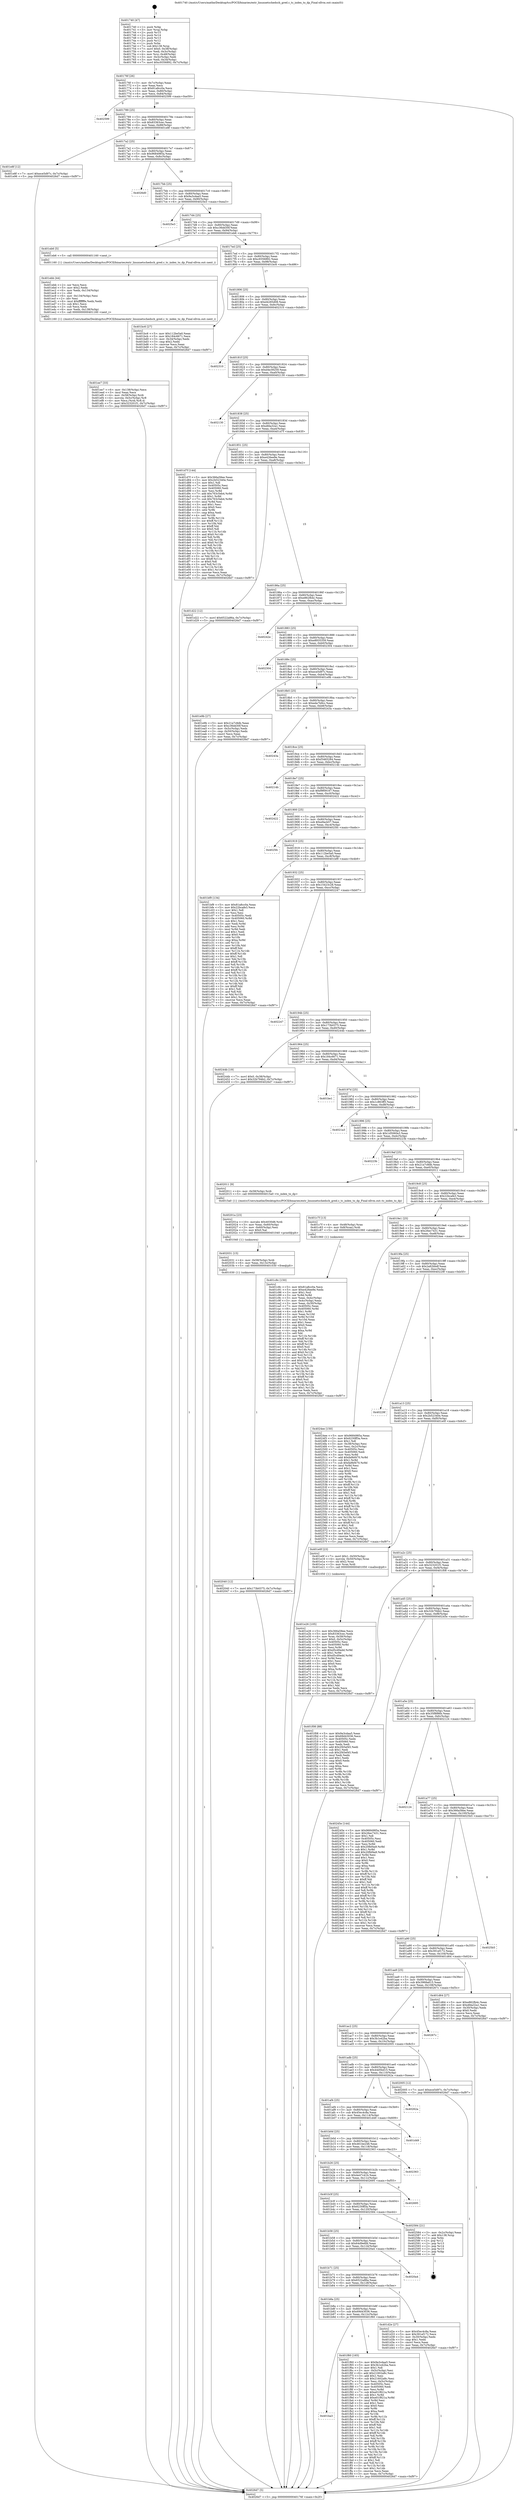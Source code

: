 digraph "0x401740" {
  label = "0x401740 (/mnt/c/Users/mathe/Desktop/tcc/POCII/binaries/extr_linuxnetschedsch_gred.c_tc_index_to_dp_Final-ollvm.out::main(0))"
  labelloc = "t"
  node[shape=record]

  Entry [label="",width=0.3,height=0.3,shape=circle,fillcolor=black,style=filled]
  "0x40176f" [label="{
     0x40176f [26]\l
     | [instrs]\l
     &nbsp;&nbsp;0x40176f \<+3\>: mov -0x7c(%rbp),%eax\l
     &nbsp;&nbsp;0x401772 \<+2\>: mov %eax,%ecx\l
     &nbsp;&nbsp;0x401774 \<+6\>: sub $0x81a8cc0a,%ecx\l
     &nbsp;&nbsp;0x40177a \<+3\>: mov %eax,-0x80(%rbp)\l
     &nbsp;&nbsp;0x40177d \<+6\>: mov %ecx,-0x84(%rbp)\l
     &nbsp;&nbsp;0x401783 \<+6\>: je 0000000000402599 \<main+0xe59\>\l
  }"]
  "0x402599" [label="{
     0x402599\l
  }", style=dashed]
  "0x401789" [label="{
     0x401789 [25]\l
     | [instrs]\l
     &nbsp;&nbsp;0x401789 \<+5\>: jmp 000000000040178e \<main+0x4e\>\l
     &nbsp;&nbsp;0x40178e \<+3\>: mov -0x80(%rbp),%eax\l
     &nbsp;&nbsp;0x401791 \<+5\>: sub $0x83363cec,%eax\l
     &nbsp;&nbsp;0x401796 \<+6\>: mov %eax,-0x88(%rbp)\l
     &nbsp;&nbsp;0x40179c \<+6\>: je 0000000000401e8f \<main+0x74f\>\l
  }"]
  Exit [label="",width=0.3,height=0.3,shape=circle,fillcolor=black,style=filled,peripheries=2]
  "0x401e8f" [label="{
     0x401e8f [12]\l
     | [instrs]\l
     &nbsp;&nbsp;0x401e8f \<+7\>: movl $0xece5d97c,-0x7c(%rbp)\l
     &nbsp;&nbsp;0x401e96 \<+5\>: jmp 00000000004026d7 \<main+0xf97\>\l
  }"]
  "0x4017a2" [label="{
     0x4017a2 [25]\l
     | [instrs]\l
     &nbsp;&nbsp;0x4017a2 \<+5\>: jmp 00000000004017a7 \<main+0x67\>\l
     &nbsp;&nbsp;0x4017a7 \<+3\>: mov -0x80(%rbp),%eax\l
     &nbsp;&nbsp;0x4017aa \<+5\>: sub $0x9684985a,%eax\l
     &nbsp;&nbsp;0x4017af \<+6\>: mov %eax,-0x8c(%rbp)\l
     &nbsp;&nbsp;0x4017b5 \<+6\>: je 00000000004026d0 \<main+0xf90\>\l
  }"]
  "0x402040" [label="{
     0x402040 [12]\l
     | [instrs]\l
     &nbsp;&nbsp;0x402040 \<+7\>: movl $0x173b0375,-0x7c(%rbp)\l
     &nbsp;&nbsp;0x402047 \<+5\>: jmp 00000000004026d7 \<main+0xf97\>\l
  }"]
  "0x4026d0" [label="{
     0x4026d0\l
  }", style=dashed]
  "0x4017bb" [label="{
     0x4017bb [25]\l
     | [instrs]\l
     &nbsp;&nbsp;0x4017bb \<+5\>: jmp 00000000004017c0 \<main+0x80\>\l
     &nbsp;&nbsp;0x4017c0 \<+3\>: mov -0x80(%rbp),%eax\l
     &nbsp;&nbsp;0x4017c3 \<+5\>: sub $0x9a3cdaa5,%eax\l
     &nbsp;&nbsp;0x4017c8 \<+6\>: mov %eax,-0x90(%rbp)\l
     &nbsp;&nbsp;0x4017ce \<+6\>: je 00000000004025e3 \<main+0xea3\>\l
  }"]
  "0x402031" [label="{
     0x402031 [15]\l
     | [instrs]\l
     &nbsp;&nbsp;0x402031 \<+4\>: mov -0x58(%rbp),%rdi\l
     &nbsp;&nbsp;0x402035 \<+6\>: mov %eax,-0x13c(%rbp)\l
     &nbsp;&nbsp;0x40203b \<+5\>: call 0000000000401030 \<free@plt\>\l
     | [calls]\l
     &nbsp;&nbsp;0x401030 \{1\} (unknown)\l
  }"]
  "0x4025e3" [label="{
     0x4025e3\l
  }", style=dashed]
  "0x4017d4" [label="{
     0x4017d4 [25]\l
     | [instrs]\l
     &nbsp;&nbsp;0x4017d4 \<+5\>: jmp 00000000004017d9 \<main+0x99\>\l
     &nbsp;&nbsp;0x4017d9 \<+3\>: mov -0x80(%rbp),%eax\l
     &nbsp;&nbsp;0x4017dc \<+5\>: sub $0xc36dd30f,%eax\l
     &nbsp;&nbsp;0x4017e1 \<+6\>: mov %eax,-0x94(%rbp)\l
     &nbsp;&nbsp;0x4017e7 \<+6\>: je 0000000000401eb6 \<main+0x776\>\l
  }"]
  "0x40201a" [label="{
     0x40201a [23]\l
     | [instrs]\l
     &nbsp;&nbsp;0x40201a \<+10\>: movabs $0x4030d6,%rdi\l
     &nbsp;&nbsp;0x402024 \<+3\>: mov %eax,-0x60(%rbp)\l
     &nbsp;&nbsp;0x402027 \<+3\>: mov -0x60(%rbp),%esi\l
     &nbsp;&nbsp;0x40202a \<+2\>: mov $0x0,%al\l
     &nbsp;&nbsp;0x40202c \<+5\>: call 0000000000401040 \<printf@plt\>\l
     | [calls]\l
     &nbsp;&nbsp;0x401040 \{1\} (unknown)\l
  }"]
  "0x401eb6" [label="{
     0x401eb6 [5]\l
     | [instrs]\l
     &nbsp;&nbsp;0x401eb6 \<+5\>: call 0000000000401160 \<next_i\>\l
     | [calls]\l
     &nbsp;&nbsp;0x401160 \{1\} (/mnt/c/Users/mathe/Desktop/tcc/POCII/binaries/extr_linuxnetschedsch_gred.c_tc_index_to_dp_Final-ollvm.out::next_i)\l
  }"]
  "0x4017ed" [label="{
     0x4017ed [25]\l
     | [instrs]\l
     &nbsp;&nbsp;0x4017ed \<+5\>: jmp 00000000004017f2 \<main+0xb2\>\l
     &nbsp;&nbsp;0x4017f2 \<+3\>: mov -0x80(%rbp),%eax\l
     &nbsp;&nbsp;0x4017f5 \<+5\>: sub $0xc9356892,%eax\l
     &nbsp;&nbsp;0x4017fa \<+6\>: mov %eax,-0x98(%rbp)\l
     &nbsp;&nbsp;0x401800 \<+6\>: je 0000000000401bc6 \<main+0x486\>\l
  }"]
  "0x401ba3" [label="{
     0x401ba3\l
  }", style=dashed]
  "0x401bc6" [label="{
     0x401bc6 [27]\l
     | [instrs]\l
     &nbsp;&nbsp;0x401bc6 \<+5\>: mov $0x112be5a0,%eax\l
     &nbsp;&nbsp;0x401bcb \<+5\>: mov $0x184c6671,%ecx\l
     &nbsp;&nbsp;0x401bd0 \<+3\>: mov -0x34(%rbp),%edx\l
     &nbsp;&nbsp;0x401bd3 \<+3\>: cmp $0x2,%edx\l
     &nbsp;&nbsp;0x401bd6 \<+3\>: cmovne %ecx,%eax\l
     &nbsp;&nbsp;0x401bd9 \<+3\>: mov %eax,-0x7c(%rbp)\l
     &nbsp;&nbsp;0x401bdc \<+5\>: jmp 00000000004026d7 \<main+0xf97\>\l
  }"]
  "0x401806" [label="{
     0x401806 [25]\l
     | [instrs]\l
     &nbsp;&nbsp;0x401806 \<+5\>: jmp 000000000040180b \<main+0xcb\>\l
     &nbsp;&nbsp;0x40180b \<+3\>: mov -0x80(%rbp),%eax\l
     &nbsp;&nbsp;0x40180e \<+5\>: sub $0xd4285d08,%eax\l
     &nbsp;&nbsp;0x401813 \<+6\>: mov %eax,-0x9c(%rbp)\l
     &nbsp;&nbsp;0x401819 \<+6\>: je 0000000000402310 \<main+0xbd0\>\l
  }"]
  "0x4026d7" [label="{
     0x4026d7 [5]\l
     | [instrs]\l
     &nbsp;&nbsp;0x4026d7 \<+5\>: jmp 000000000040176f \<main+0x2f\>\l
  }"]
  "0x401740" [label="{
     0x401740 [47]\l
     | [instrs]\l
     &nbsp;&nbsp;0x401740 \<+1\>: push %rbp\l
     &nbsp;&nbsp;0x401741 \<+3\>: mov %rsp,%rbp\l
     &nbsp;&nbsp;0x401744 \<+2\>: push %r15\l
     &nbsp;&nbsp;0x401746 \<+2\>: push %r14\l
     &nbsp;&nbsp;0x401748 \<+2\>: push %r13\l
     &nbsp;&nbsp;0x40174a \<+2\>: push %r12\l
     &nbsp;&nbsp;0x40174c \<+1\>: push %rbx\l
     &nbsp;&nbsp;0x40174d \<+7\>: sub $0x138,%rsp\l
     &nbsp;&nbsp;0x401754 \<+7\>: movl $0x0,-0x38(%rbp)\l
     &nbsp;&nbsp;0x40175b \<+3\>: mov %edi,-0x3c(%rbp)\l
     &nbsp;&nbsp;0x40175e \<+4\>: mov %rsi,-0x48(%rbp)\l
     &nbsp;&nbsp;0x401762 \<+3\>: mov -0x3c(%rbp),%edi\l
     &nbsp;&nbsp;0x401765 \<+3\>: mov %edi,-0x34(%rbp)\l
     &nbsp;&nbsp;0x401768 \<+7\>: movl $0xc9356892,-0x7c(%rbp)\l
  }"]
  "0x401f60" [label="{
     0x401f60 [165]\l
     | [instrs]\l
     &nbsp;&nbsp;0x401f60 \<+5\>: mov $0x9a3cdaa5,%eax\l
     &nbsp;&nbsp;0x401f65 \<+5\>: mov $0x3b1e42ba,%ecx\l
     &nbsp;&nbsp;0x401f6a \<+2\>: mov $0x1,%dl\l
     &nbsp;&nbsp;0x401f6c \<+3\>: mov -0x5c(%rbp),%esi\l
     &nbsp;&nbsp;0x401f6f \<+6\>: add $0x21602a8c,%esi\l
     &nbsp;&nbsp;0x401f75 \<+3\>: add $0x1,%esi\l
     &nbsp;&nbsp;0x401f78 \<+6\>: sub $0x21602a8c,%esi\l
     &nbsp;&nbsp;0x401f7e \<+3\>: mov %esi,-0x5c(%rbp)\l
     &nbsp;&nbsp;0x401f81 \<+7\>: mov 0x40505c,%esi\l
     &nbsp;&nbsp;0x401f88 \<+7\>: mov 0x405060,%edi\l
     &nbsp;&nbsp;0x401f8f \<+3\>: mov %esi,%r8d\l
     &nbsp;&nbsp;0x401f92 \<+7\>: sub $0xe01f821a,%r8d\l
     &nbsp;&nbsp;0x401f99 \<+4\>: sub $0x1,%r8d\l
     &nbsp;&nbsp;0x401f9d \<+7\>: add $0xe01f821a,%r8d\l
     &nbsp;&nbsp;0x401fa4 \<+4\>: imul %r8d,%esi\l
     &nbsp;&nbsp;0x401fa8 \<+3\>: and $0x1,%esi\l
     &nbsp;&nbsp;0x401fab \<+3\>: cmp $0x0,%esi\l
     &nbsp;&nbsp;0x401fae \<+4\>: sete %r9b\l
     &nbsp;&nbsp;0x401fb2 \<+3\>: cmp $0xa,%edi\l
     &nbsp;&nbsp;0x401fb5 \<+4\>: setl %r10b\l
     &nbsp;&nbsp;0x401fb9 \<+3\>: mov %r9b,%r11b\l
     &nbsp;&nbsp;0x401fbc \<+4\>: xor $0xff,%r11b\l
     &nbsp;&nbsp;0x401fc0 \<+3\>: mov %r10b,%bl\l
     &nbsp;&nbsp;0x401fc3 \<+3\>: xor $0xff,%bl\l
     &nbsp;&nbsp;0x401fc6 \<+3\>: xor $0x1,%dl\l
     &nbsp;&nbsp;0x401fc9 \<+3\>: mov %r11b,%r14b\l
     &nbsp;&nbsp;0x401fcc \<+4\>: and $0xff,%r14b\l
     &nbsp;&nbsp;0x401fd0 \<+3\>: and %dl,%r9b\l
     &nbsp;&nbsp;0x401fd3 \<+3\>: mov %bl,%r15b\l
     &nbsp;&nbsp;0x401fd6 \<+4\>: and $0xff,%r15b\l
     &nbsp;&nbsp;0x401fda \<+3\>: and %dl,%r10b\l
     &nbsp;&nbsp;0x401fdd \<+3\>: or %r9b,%r14b\l
     &nbsp;&nbsp;0x401fe0 \<+3\>: or %r10b,%r15b\l
     &nbsp;&nbsp;0x401fe3 \<+3\>: xor %r15b,%r14b\l
     &nbsp;&nbsp;0x401fe6 \<+3\>: or %bl,%r11b\l
     &nbsp;&nbsp;0x401fe9 \<+4\>: xor $0xff,%r11b\l
     &nbsp;&nbsp;0x401fed \<+3\>: or $0x1,%dl\l
     &nbsp;&nbsp;0x401ff0 \<+3\>: and %dl,%r11b\l
     &nbsp;&nbsp;0x401ff3 \<+3\>: or %r11b,%r14b\l
     &nbsp;&nbsp;0x401ff6 \<+4\>: test $0x1,%r14b\l
     &nbsp;&nbsp;0x401ffa \<+3\>: cmovne %ecx,%eax\l
     &nbsp;&nbsp;0x401ffd \<+3\>: mov %eax,-0x7c(%rbp)\l
     &nbsp;&nbsp;0x402000 \<+5\>: jmp 00000000004026d7 \<main+0xf97\>\l
  }"]
  "0x402310" [label="{
     0x402310\l
  }", style=dashed]
  "0x40181f" [label="{
     0x40181f [25]\l
     | [instrs]\l
     &nbsp;&nbsp;0x40181f \<+5\>: jmp 0000000000401824 \<main+0xe4\>\l
     &nbsp;&nbsp;0x401824 \<+3\>: mov -0x80(%rbp),%eax\l
     &nbsp;&nbsp;0x401827 \<+5\>: sub $0xd4e39259,%eax\l
     &nbsp;&nbsp;0x40182c \<+6\>: mov %eax,-0xa0(%rbp)\l
     &nbsp;&nbsp;0x401832 \<+6\>: je 0000000000402130 \<main+0x9f0\>\l
  }"]
  "0x401ee7" [label="{
     0x401ee7 [33]\l
     | [instrs]\l
     &nbsp;&nbsp;0x401ee7 \<+6\>: mov -0x138(%rbp),%ecx\l
     &nbsp;&nbsp;0x401eed \<+3\>: imul %eax,%ecx\l
     &nbsp;&nbsp;0x401ef0 \<+4\>: mov -0x58(%rbp),%rdi\l
     &nbsp;&nbsp;0x401ef4 \<+4\>: movslq -0x5c(%rbp),%r8\l
     &nbsp;&nbsp;0x401ef8 \<+4\>: mov %ecx,(%rdi,%r8,4)\l
     &nbsp;&nbsp;0x401efc \<+7\>: movl $0x323201f1,-0x7c(%rbp)\l
     &nbsp;&nbsp;0x401f03 \<+5\>: jmp 00000000004026d7 \<main+0xf97\>\l
  }"]
  "0x402130" [label="{
     0x402130\l
  }", style=dashed]
  "0x401838" [label="{
     0x401838 [25]\l
     | [instrs]\l
     &nbsp;&nbsp;0x401838 \<+5\>: jmp 000000000040183d \<main+0xfd\>\l
     &nbsp;&nbsp;0x40183d \<+3\>: mov -0x80(%rbp),%eax\l
     &nbsp;&nbsp;0x401840 \<+5\>: sub $0xdfda32a1,%eax\l
     &nbsp;&nbsp;0x401845 \<+6\>: mov %eax,-0xa4(%rbp)\l
     &nbsp;&nbsp;0x40184b \<+6\>: je 0000000000401d7f \<main+0x63f\>\l
  }"]
  "0x401ebb" [label="{
     0x401ebb [44]\l
     | [instrs]\l
     &nbsp;&nbsp;0x401ebb \<+2\>: xor %ecx,%ecx\l
     &nbsp;&nbsp;0x401ebd \<+5\>: mov $0x2,%edx\l
     &nbsp;&nbsp;0x401ec2 \<+6\>: mov %edx,-0x134(%rbp)\l
     &nbsp;&nbsp;0x401ec8 \<+1\>: cltd\l
     &nbsp;&nbsp;0x401ec9 \<+6\>: mov -0x134(%rbp),%esi\l
     &nbsp;&nbsp;0x401ecf \<+2\>: idiv %esi\l
     &nbsp;&nbsp;0x401ed1 \<+6\>: imul $0xfffffffe,%edx,%edx\l
     &nbsp;&nbsp;0x401ed7 \<+3\>: sub $0x1,%ecx\l
     &nbsp;&nbsp;0x401eda \<+2\>: sub %ecx,%edx\l
     &nbsp;&nbsp;0x401edc \<+6\>: mov %edx,-0x138(%rbp)\l
     &nbsp;&nbsp;0x401ee2 \<+5\>: call 0000000000401160 \<next_i\>\l
     | [calls]\l
     &nbsp;&nbsp;0x401160 \{1\} (/mnt/c/Users/mathe/Desktop/tcc/POCII/binaries/extr_linuxnetschedsch_gred.c_tc_index_to_dp_Final-ollvm.out::next_i)\l
  }"]
  "0x401d7f" [label="{
     0x401d7f [144]\l
     | [instrs]\l
     &nbsp;&nbsp;0x401d7f \<+5\>: mov $0x366a58ee,%eax\l
     &nbsp;&nbsp;0x401d84 \<+5\>: mov $0x2b52340e,%ecx\l
     &nbsp;&nbsp;0x401d89 \<+2\>: mov $0x1,%dl\l
     &nbsp;&nbsp;0x401d8b \<+7\>: mov 0x40505c,%esi\l
     &nbsp;&nbsp;0x401d92 \<+7\>: mov 0x405060,%edi\l
     &nbsp;&nbsp;0x401d99 \<+3\>: mov %esi,%r8d\l
     &nbsp;&nbsp;0x401d9c \<+7\>: add $0x763c5eb4,%r8d\l
     &nbsp;&nbsp;0x401da3 \<+4\>: sub $0x1,%r8d\l
     &nbsp;&nbsp;0x401da7 \<+7\>: sub $0x763c5eb4,%r8d\l
     &nbsp;&nbsp;0x401dae \<+4\>: imul %r8d,%esi\l
     &nbsp;&nbsp;0x401db2 \<+3\>: and $0x1,%esi\l
     &nbsp;&nbsp;0x401db5 \<+3\>: cmp $0x0,%esi\l
     &nbsp;&nbsp;0x401db8 \<+4\>: sete %r9b\l
     &nbsp;&nbsp;0x401dbc \<+3\>: cmp $0xa,%edi\l
     &nbsp;&nbsp;0x401dbf \<+4\>: setl %r10b\l
     &nbsp;&nbsp;0x401dc3 \<+3\>: mov %r9b,%r11b\l
     &nbsp;&nbsp;0x401dc6 \<+4\>: xor $0xff,%r11b\l
     &nbsp;&nbsp;0x401dca \<+3\>: mov %r10b,%bl\l
     &nbsp;&nbsp;0x401dcd \<+3\>: xor $0xff,%bl\l
     &nbsp;&nbsp;0x401dd0 \<+3\>: xor $0x0,%dl\l
     &nbsp;&nbsp;0x401dd3 \<+3\>: mov %r11b,%r14b\l
     &nbsp;&nbsp;0x401dd6 \<+4\>: and $0x0,%r14b\l
     &nbsp;&nbsp;0x401dda \<+3\>: and %dl,%r9b\l
     &nbsp;&nbsp;0x401ddd \<+3\>: mov %bl,%r15b\l
     &nbsp;&nbsp;0x401de0 \<+4\>: and $0x0,%r15b\l
     &nbsp;&nbsp;0x401de4 \<+3\>: and %dl,%r10b\l
     &nbsp;&nbsp;0x401de7 \<+3\>: or %r9b,%r14b\l
     &nbsp;&nbsp;0x401dea \<+3\>: or %r10b,%r15b\l
     &nbsp;&nbsp;0x401ded \<+3\>: xor %r15b,%r14b\l
     &nbsp;&nbsp;0x401df0 \<+3\>: or %bl,%r11b\l
     &nbsp;&nbsp;0x401df3 \<+4\>: xor $0xff,%r11b\l
     &nbsp;&nbsp;0x401df7 \<+3\>: or $0x0,%dl\l
     &nbsp;&nbsp;0x401dfa \<+3\>: and %dl,%r11b\l
     &nbsp;&nbsp;0x401dfd \<+3\>: or %r11b,%r14b\l
     &nbsp;&nbsp;0x401e00 \<+4\>: test $0x1,%r14b\l
     &nbsp;&nbsp;0x401e04 \<+3\>: cmovne %ecx,%eax\l
     &nbsp;&nbsp;0x401e07 \<+3\>: mov %eax,-0x7c(%rbp)\l
     &nbsp;&nbsp;0x401e0a \<+5\>: jmp 00000000004026d7 \<main+0xf97\>\l
  }"]
  "0x401851" [label="{
     0x401851 [25]\l
     | [instrs]\l
     &nbsp;&nbsp;0x401851 \<+5\>: jmp 0000000000401856 \<main+0x116\>\l
     &nbsp;&nbsp;0x401856 \<+3\>: mov -0x80(%rbp),%eax\l
     &nbsp;&nbsp;0x401859 \<+5\>: sub $0xe426ee9e,%eax\l
     &nbsp;&nbsp;0x40185e \<+6\>: mov %eax,-0xa8(%rbp)\l
     &nbsp;&nbsp;0x401864 \<+6\>: je 0000000000401d22 \<main+0x5e2\>\l
  }"]
  "0x401e26" [label="{
     0x401e26 [105]\l
     | [instrs]\l
     &nbsp;&nbsp;0x401e26 \<+5\>: mov $0x366a58ee,%ecx\l
     &nbsp;&nbsp;0x401e2b \<+5\>: mov $0x83363cec,%edx\l
     &nbsp;&nbsp;0x401e30 \<+4\>: mov %rax,-0x58(%rbp)\l
     &nbsp;&nbsp;0x401e34 \<+7\>: movl $0x0,-0x5c(%rbp)\l
     &nbsp;&nbsp;0x401e3b \<+7\>: mov 0x40505c,%esi\l
     &nbsp;&nbsp;0x401e42 \<+8\>: mov 0x405060,%r8d\l
     &nbsp;&nbsp;0x401e4a \<+3\>: mov %esi,%r9d\l
     &nbsp;&nbsp;0x401e4d \<+7\>: add $0xd5cd0edd,%r9d\l
     &nbsp;&nbsp;0x401e54 \<+4\>: sub $0x1,%r9d\l
     &nbsp;&nbsp;0x401e58 \<+7\>: sub $0xd5cd0edd,%r9d\l
     &nbsp;&nbsp;0x401e5f \<+4\>: imul %r9d,%esi\l
     &nbsp;&nbsp;0x401e63 \<+3\>: and $0x1,%esi\l
     &nbsp;&nbsp;0x401e66 \<+3\>: cmp $0x0,%esi\l
     &nbsp;&nbsp;0x401e69 \<+4\>: sete %r10b\l
     &nbsp;&nbsp;0x401e6d \<+4\>: cmp $0xa,%r8d\l
     &nbsp;&nbsp;0x401e71 \<+4\>: setl %r11b\l
     &nbsp;&nbsp;0x401e75 \<+3\>: mov %r10b,%bl\l
     &nbsp;&nbsp;0x401e78 \<+3\>: and %r11b,%bl\l
     &nbsp;&nbsp;0x401e7b \<+3\>: xor %r11b,%r10b\l
     &nbsp;&nbsp;0x401e7e \<+3\>: or %r10b,%bl\l
     &nbsp;&nbsp;0x401e81 \<+3\>: test $0x1,%bl\l
     &nbsp;&nbsp;0x401e84 \<+3\>: cmovne %edx,%ecx\l
     &nbsp;&nbsp;0x401e87 \<+3\>: mov %ecx,-0x7c(%rbp)\l
     &nbsp;&nbsp;0x401e8a \<+5\>: jmp 00000000004026d7 \<main+0xf97\>\l
  }"]
  "0x401d22" [label="{
     0x401d22 [12]\l
     | [instrs]\l
     &nbsp;&nbsp;0x401d22 \<+7\>: movl $0x6522a86a,-0x7c(%rbp)\l
     &nbsp;&nbsp;0x401d29 \<+5\>: jmp 00000000004026d7 \<main+0xf97\>\l
  }"]
  "0x40186a" [label="{
     0x40186a [25]\l
     | [instrs]\l
     &nbsp;&nbsp;0x40186a \<+5\>: jmp 000000000040186f \<main+0x12f\>\l
     &nbsp;&nbsp;0x40186f \<+3\>: mov -0x80(%rbp),%eax\l
     &nbsp;&nbsp;0x401872 \<+5\>: sub $0xe862fb4c,%eax\l
     &nbsp;&nbsp;0x401877 \<+6\>: mov %eax,-0xac(%rbp)\l
     &nbsp;&nbsp;0x40187d \<+6\>: je 000000000040242e \<main+0xcee\>\l
  }"]
  "0x401b8a" [label="{
     0x401b8a [25]\l
     | [instrs]\l
     &nbsp;&nbsp;0x401b8a \<+5\>: jmp 0000000000401b8f \<main+0x44f\>\l
     &nbsp;&nbsp;0x401b8f \<+3\>: mov -0x80(%rbp),%eax\l
     &nbsp;&nbsp;0x401b92 \<+5\>: sub $0x69d43036,%eax\l
     &nbsp;&nbsp;0x401b97 \<+6\>: mov %eax,-0x12c(%rbp)\l
     &nbsp;&nbsp;0x401b9d \<+6\>: je 0000000000401f60 \<main+0x820\>\l
  }"]
  "0x40242e" [label="{
     0x40242e\l
  }", style=dashed]
  "0x401883" [label="{
     0x401883 [25]\l
     | [instrs]\l
     &nbsp;&nbsp;0x401883 \<+5\>: jmp 0000000000401888 \<main+0x148\>\l
     &nbsp;&nbsp;0x401888 \<+3\>: mov -0x80(%rbp),%eax\l
     &nbsp;&nbsp;0x40188b \<+5\>: sub $0xe8935359,%eax\l
     &nbsp;&nbsp;0x401890 \<+6\>: mov %eax,-0xb0(%rbp)\l
     &nbsp;&nbsp;0x401896 \<+6\>: je 0000000000402304 \<main+0xbc4\>\l
  }"]
  "0x401d2e" [label="{
     0x401d2e [27]\l
     | [instrs]\l
     &nbsp;&nbsp;0x401d2e \<+5\>: mov $0x45ec4c8a,%eax\l
     &nbsp;&nbsp;0x401d33 \<+5\>: mov $0x391ef172,%ecx\l
     &nbsp;&nbsp;0x401d38 \<+3\>: mov -0x30(%rbp),%edx\l
     &nbsp;&nbsp;0x401d3b \<+3\>: cmp $0x1,%edx\l
     &nbsp;&nbsp;0x401d3e \<+3\>: cmovl %ecx,%eax\l
     &nbsp;&nbsp;0x401d41 \<+3\>: mov %eax,-0x7c(%rbp)\l
     &nbsp;&nbsp;0x401d44 \<+5\>: jmp 00000000004026d7 \<main+0xf97\>\l
  }"]
  "0x402304" [label="{
     0x402304\l
  }", style=dashed]
  "0x40189c" [label="{
     0x40189c [25]\l
     | [instrs]\l
     &nbsp;&nbsp;0x40189c \<+5\>: jmp 00000000004018a1 \<main+0x161\>\l
     &nbsp;&nbsp;0x4018a1 \<+3\>: mov -0x80(%rbp),%eax\l
     &nbsp;&nbsp;0x4018a4 \<+5\>: sub $0xece5d97c,%eax\l
     &nbsp;&nbsp;0x4018a9 \<+6\>: mov %eax,-0xb4(%rbp)\l
     &nbsp;&nbsp;0x4018af \<+6\>: je 0000000000401e9b \<main+0x75b\>\l
  }"]
  "0x401b71" [label="{
     0x401b71 [25]\l
     | [instrs]\l
     &nbsp;&nbsp;0x401b71 \<+5\>: jmp 0000000000401b76 \<main+0x436\>\l
     &nbsp;&nbsp;0x401b76 \<+3\>: mov -0x80(%rbp),%eax\l
     &nbsp;&nbsp;0x401b79 \<+5\>: sub $0x6522a86a,%eax\l
     &nbsp;&nbsp;0x401b7e \<+6\>: mov %eax,-0x128(%rbp)\l
     &nbsp;&nbsp;0x401b84 \<+6\>: je 0000000000401d2e \<main+0x5ee\>\l
  }"]
  "0x401e9b" [label="{
     0x401e9b [27]\l
     | [instrs]\l
     &nbsp;&nbsp;0x401e9b \<+5\>: mov $0x21a7c8db,%eax\l
     &nbsp;&nbsp;0x401ea0 \<+5\>: mov $0xc36dd30f,%ecx\l
     &nbsp;&nbsp;0x401ea5 \<+3\>: mov -0x5c(%rbp),%edx\l
     &nbsp;&nbsp;0x401ea8 \<+3\>: cmp -0x50(%rbp),%edx\l
     &nbsp;&nbsp;0x401eab \<+3\>: cmovl %ecx,%eax\l
     &nbsp;&nbsp;0x401eae \<+3\>: mov %eax,-0x7c(%rbp)\l
     &nbsp;&nbsp;0x401eb1 \<+5\>: jmp 00000000004026d7 \<main+0xf97\>\l
  }"]
  "0x4018b5" [label="{
     0x4018b5 [25]\l
     | [instrs]\l
     &nbsp;&nbsp;0x4018b5 \<+5\>: jmp 00000000004018ba \<main+0x17a\>\l
     &nbsp;&nbsp;0x4018ba \<+3\>: mov -0x80(%rbp),%eax\l
     &nbsp;&nbsp;0x4018bd \<+5\>: sub $0xeda7b9cc,%eax\l
     &nbsp;&nbsp;0x4018c2 \<+6\>: mov %eax,-0xb8(%rbp)\l
     &nbsp;&nbsp;0x4018c8 \<+6\>: je 000000000040243a \<main+0xcfa\>\l
  }"]
  "0x4020a4" [label="{
     0x4020a4\l
  }", style=dashed]
  "0x40243a" [label="{
     0x40243a\l
  }", style=dashed]
  "0x4018ce" [label="{
     0x4018ce [25]\l
     | [instrs]\l
     &nbsp;&nbsp;0x4018ce \<+5\>: jmp 00000000004018d3 \<main+0x193\>\l
     &nbsp;&nbsp;0x4018d3 \<+3\>: mov -0x80(%rbp),%eax\l
     &nbsp;&nbsp;0x4018d6 \<+5\>: sub $0xf3465284,%eax\l
     &nbsp;&nbsp;0x4018db \<+6\>: mov %eax,-0xbc(%rbp)\l
     &nbsp;&nbsp;0x4018e1 \<+6\>: je 000000000040214b \<main+0xa0b\>\l
  }"]
  "0x401b58" [label="{
     0x401b58 [25]\l
     | [instrs]\l
     &nbsp;&nbsp;0x401b58 \<+5\>: jmp 0000000000401b5d \<main+0x41d\>\l
     &nbsp;&nbsp;0x401b5d \<+3\>: mov -0x80(%rbp),%eax\l
     &nbsp;&nbsp;0x401b60 \<+5\>: sub $0x64d9e6fd,%eax\l
     &nbsp;&nbsp;0x401b65 \<+6\>: mov %eax,-0x124(%rbp)\l
     &nbsp;&nbsp;0x401b6b \<+6\>: je 00000000004020a4 \<main+0x964\>\l
  }"]
  "0x40214b" [label="{
     0x40214b\l
  }", style=dashed]
  "0x4018e7" [label="{
     0x4018e7 [25]\l
     | [instrs]\l
     &nbsp;&nbsp;0x4018e7 \<+5\>: jmp 00000000004018ec \<main+0x1ac\>\l
     &nbsp;&nbsp;0x4018ec \<+3\>: mov -0x80(%rbp),%eax\l
     &nbsp;&nbsp;0x4018ef \<+5\>: sub $0xf9f09167,%eax\l
     &nbsp;&nbsp;0x4018f4 \<+6\>: mov %eax,-0xc0(%rbp)\l
     &nbsp;&nbsp;0x4018fa \<+6\>: je 0000000000402422 \<main+0xce2\>\l
  }"]
  "0x402584" [label="{
     0x402584 [21]\l
     | [instrs]\l
     &nbsp;&nbsp;0x402584 \<+3\>: mov -0x2c(%rbp),%eax\l
     &nbsp;&nbsp;0x402587 \<+7\>: add $0x138,%rsp\l
     &nbsp;&nbsp;0x40258e \<+1\>: pop %rbx\l
     &nbsp;&nbsp;0x40258f \<+2\>: pop %r12\l
     &nbsp;&nbsp;0x402591 \<+2\>: pop %r13\l
     &nbsp;&nbsp;0x402593 \<+2\>: pop %r14\l
     &nbsp;&nbsp;0x402595 \<+2\>: pop %r15\l
     &nbsp;&nbsp;0x402597 \<+1\>: pop %rbp\l
     &nbsp;&nbsp;0x402598 \<+1\>: ret\l
  }"]
  "0x402422" [label="{
     0x402422\l
  }", style=dashed]
  "0x401900" [label="{
     0x401900 [25]\l
     | [instrs]\l
     &nbsp;&nbsp;0x401900 \<+5\>: jmp 0000000000401905 \<main+0x1c5\>\l
     &nbsp;&nbsp;0x401905 \<+3\>: mov -0x80(%rbp),%eax\l
     &nbsp;&nbsp;0x401908 \<+5\>: sub $0xe9acb57,%eax\l
     &nbsp;&nbsp;0x40190d \<+6\>: mov %eax,-0xc4(%rbp)\l
     &nbsp;&nbsp;0x401913 \<+6\>: je 00000000004025fc \<main+0xebc\>\l
  }"]
  "0x401b3f" [label="{
     0x401b3f [25]\l
     | [instrs]\l
     &nbsp;&nbsp;0x401b3f \<+5\>: jmp 0000000000401b44 \<main+0x404\>\l
     &nbsp;&nbsp;0x401b44 \<+3\>: mov -0x80(%rbp),%eax\l
     &nbsp;&nbsp;0x401b47 \<+5\>: sub $0x6230ff3a,%eax\l
     &nbsp;&nbsp;0x401b4c \<+6\>: mov %eax,-0x120(%rbp)\l
     &nbsp;&nbsp;0x401b52 \<+6\>: je 0000000000402584 \<main+0xe44\>\l
  }"]
  "0x4025fc" [label="{
     0x4025fc\l
  }", style=dashed]
  "0x401919" [label="{
     0x401919 [25]\l
     | [instrs]\l
     &nbsp;&nbsp;0x401919 \<+5\>: jmp 000000000040191e \<main+0x1de\>\l
     &nbsp;&nbsp;0x40191e \<+3\>: mov -0x80(%rbp),%eax\l
     &nbsp;&nbsp;0x401921 \<+5\>: sub $0x112be5a0,%eax\l
     &nbsp;&nbsp;0x401926 \<+6\>: mov %eax,-0xc8(%rbp)\l
     &nbsp;&nbsp;0x40192c \<+6\>: je 0000000000401bf9 \<main+0x4b9\>\l
  }"]
  "0x402695" [label="{
     0x402695\l
  }", style=dashed]
  "0x401bf9" [label="{
     0x401bf9 [134]\l
     | [instrs]\l
     &nbsp;&nbsp;0x401bf9 \<+5\>: mov $0x81a8cc0a,%eax\l
     &nbsp;&nbsp;0x401bfe \<+5\>: mov $0x22bcafe3,%ecx\l
     &nbsp;&nbsp;0x401c03 \<+2\>: mov $0x1,%dl\l
     &nbsp;&nbsp;0x401c05 \<+2\>: xor %esi,%esi\l
     &nbsp;&nbsp;0x401c07 \<+7\>: mov 0x40505c,%edi\l
     &nbsp;&nbsp;0x401c0e \<+8\>: mov 0x405060,%r8d\l
     &nbsp;&nbsp;0x401c16 \<+3\>: sub $0x1,%esi\l
     &nbsp;&nbsp;0x401c19 \<+3\>: mov %edi,%r9d\l
     &nbsp;&nbsp;0x401c1c \<+3\>: add %esi,%r9d\l
     &nbsp;&nbsp;0x401c1f \<+4\>: imul %r9d,%edi\l
     &nbsp;&nbsp;0x401c23 \<+3\>: and $0x1,%edi\l
     &nbsp;&nbsp;0x401c26 \<+3\>: cmp $0x0,%edi\l
     &nbsp;&nbsp;0x401c29 \<+4\>: sete %r10b\l
     &nbsp;&nbsp;0x401c2d \<+4\>: cmp $0xa,%r8d\l
     &nbsp;&nbsp;0x401c31 \<+4\>: setl %r11b\l
     &nbsp;&nbsp;0x401c35 \<+3\>: mov %r10b,%bl\l
     &nbsp;&nbsp;0x401c38 \<+3\>: xor $0xff,%bl\l
     &nbsp;&nbsp;0x401c3b \<+3\>: mov %r11b,%r14b\l
     &nbsp;&nbsp;0x401c3e \<+4\>: xor $0xff,%r14b\l
     &nbsp;&nbsp;0x401c42 \<+3\>: xor $0x1,%dl\l
     &nbsp;&nbsp;0x401c45 \<+3\>: mov %bl,%r15b\l
     &nbsp;&nbsp;0x401c48 \<+4\>: and $0xff,%r15b\l
     &nbsp;&nbsp;0x401c4c \<+3\>: and %dl,%r10b\l
     &nbsp;&nbsp;0x401c4f \<+3\>: mov %r14b,%r12b\l
     &nbsp;&nbsp;0x401c52 \<+4\>: and $0xff,%r12b\l
     &nbsp;&nbsp;0x401c56 \<+3\>: and %dl,%r11b\l
     &nbsp;&nbsp;0x401c59 \<+3\>: or %r10b,%r15b\l
     &nbsp;&nbsp;0x401c5c \<+3\>: or %r11b,%r12b\l
     &nbsp;&nbsp;0x401c5f \<+3\>: xor %r12b,%r15b\l
     &nbsp;&nbsp;0x401c62 \<+3\>: or %r14b,%bl\l
     &nbsp;&nbsp;0x401c65 \<+3\>: xor $0xff,%bl\l
     &nbsp;&nbsp;0x401c68 \<+3\>: or $0x1,%dl\l
     &nbsp;&nbsp;0x401c6b \<+2\>: and %dl,%bl\l
     &nbsp;&nbsp;0x401c6d \<+3\>: or %bl,%r15b\l
     &nbsp;&nbsp;0x401c70 \<+4\>: test $0x1,%r15b\l
     &nbsp;&nbsp;0x401c74 \<+3\>: cmovne %ecx,%eax\l
     &nbsp;&nbsp;0x401c77 \<+3\>: mov %eax,-0x7c(%rbp)\l
     &nbsp;&nbsp;0x401c7a \<+5\>: jmp 00000000004026d7 \<main+0xf97\>\l
  }"]
  "0x401932" [label="{
     0x401932 [25]\l
     | [instrs]\l
     &nbsp;&nbsp;0x401932 \<+5\>: jmp 0000000000401937 \<main+0x1f7\>\l
     &nbsp;&nbsp;0x401937 \<+3\>: mov -0x80(%rbp),%eax\l
     &nbsp;&nbsp;0x40193a \<+5\>: sub $0x15423c28,%eax\l
     &nbsp;&nbsp;0x40193f \<+6\>: mov %eax,-0xcc(%rbp)\l
     &nbsp;&nbsp;0x401945 \<+6\>: je 0000000000402247 \<main+0xb07\>\l
  }"]
  "0x401b26" [label="{
     0x401b26 [25]\l
     | [instrs]\l
     &nbsp;&nbsp;0x401b26 \<+5\>: jmp 0000000000401b2b \<main+0x3eb\>\l
     &nbsp;&nbsp;0x401b2b \<+3\>: mov -0x80(%rbp),%eax\l
     &nbsp;&nbsp;0x401b2e \<+5\>: sub $0x4e47c41b,%eax\l
     &nbsp;&nbsp;0x401b33 \<+6\>: mov %eax,-0x11c(%rbp)\l
     &nbsp;&nbsp;0x401b39 \<+6\>: je 0000000000402695 \<main+0xf55\>\l
  }"]
  "0x402247" [label="{
     0x402247\l
  }", style=dashed]
  "0x40194b" [label="{
     0x40194b [25]\l
     | [instrs]\l
     &nbsp;&nbsp;0x40194b \<+5\>: jmp 0000000000401950 \<main+0x210\>\l
     &nbsp;&nbsp;0x401950 \<+3\>: mov -0x80(%rbp),%eax\l
     &nbsp;&nbsp;0x401953 \<+5\>: sub $0x173b0375,%eax\l
     &nbsp;&nbsp;0x401958 \<+6\>: mov %eax,-0xd0(%rbp)\l
     &nbsp;&nbsp;0x40195e \<+6\>: je 000000000040244b \<main+0xd0b\>\l
  }"]
  "0x402363" [label="{
     0x402363\l
  }", style=dashed]
  "0x40244b" [label="{
     0x40244b [19]\l
     | [instrs]\l
     &nbsp;&nbsp;0x40244b \<+7\>: movl $0x0,-0x38(%rbp)\l
     &nbsp;&nbsp;0x402452 \<+7\>: movl $0x32b794b2,-0x7c(%rbp)\l
     &nbsp;&nbsp;0x402459 \<+5\>: jmp 00000000004026d7 \<main+0xf97\>\l
  }"]
  "0x401964" [label="{
     0x401964 [25]\l
     | [instrs]\l
     &nbsp;&nbsp;0x401964 \<+5\>: jmp 0000000000401969 \<main+0x229\>\l
     &nbsp;&nbsp;0x401969 \<+3\>: mov -0x80(%rbp),%eax\l
     &nbsp;&nbsp;0x40196c \<+5\>: sub $0x184c6671,%eax\l
     &nbsp;&nbsp;0x401971 \<+6\>: mov %eax,-0xd4(%rbp)\l
     &nbsp;&nbsp;0x401977 \<+6\>: je 0000000000401be1 \<main+0x4a1\>\l
  }"]
  "0x401b0d" [label="{
     0x401b0d [25]\l
     | [instrs]\l
     &nbsp;&nbsp;0x401b0d \<+5\>: jmp 0000000000401b12 \<main+0x3d2\>\l
     &nbsp;&nbsp;0x401b12 \<+3\>: mov -0x80(%rbp),%eax\l
     &nbsp;&nbsp;0x401b15 \<+5\>: sub $0x461be248,%eax\l
     &nbsp;&nbsp;0x401b1a \<+6\>: mov %eax,-0x118(%rbp)\l
     &nbsp;&nbsp;0x401b20 \<+6\>: je 0000000000402363 \<main+0xc23\>\l
  }"]
  "0x401be1" [label="{
     0x401be1\l
  }", style=dashed]
  "0x40197d" [label="{
     0x40197d [25]\l
     | [instrs]\l
     &nbsp;&nbsp;0x40197d \<+5\>: jmp 0000000000401982 \<main+0x242\>\l
     &nbsp;&nbsp;0x401982 \<+3\>: mov -0x80(%rbp),%eax\l
     &nbsp;&nbsp;0x401985 \<+5\>: sub $0x1c863ff3,%eax\l
     &nbsp;&nbsp;0x40198a \<+6\>: mov %eax,-0xd8(%rbp)\l
     &nbsp;&nbsp;0x401990 \<+6\>: je 00000000004021a3 \<main+0xa63\>\l
  }"]
  "0x401d49" [label="{
     0x401d49\l
  }", style=dashed]
  "0x4021a3" [label="{
     0x4021a3\l
  }", style=dashed]
  "0x401996" [label="{
     0x401996 [25]\l
     | [instrs]\l
     &nbsp;&nbsp;0x401996 \<+5\>: jmp 000000000040199b \<main+0x25b\>\l
     &nbsp;&nbsp;0x40199b \<+3\>: mov -0x80(%rbp),%eax\l
     &nbsp;&nbsp;0x40199e \<+5\>: sub $0x1d5060a3,%eax\l
     &nbsp;&nbsp;0x4019a3 \<+6\>: mov %eax,-0xdc(%rbp)\l
     &nbsp;&nbsp;0x4019a9 \<+6\>: je 000000000040223b \<main+0xafb\>\l
  }"]
  "0x401af4" [label="{
     0x401af4 [25]\l
     | [instrs]\l
     &nbsp;&nbsp;0x401af4 \<+5\>: jmp 0000000000401af9 \<main+0x3b9\>\l
     &nbsp;&nbsp;0x401af9 \<+3\>: mov -0x80(%rbp),%eax\l
     &nbsp;&nbsp;0x401afc \<+5\>: sub $0x45ec4c8a,%eax\l
     &nbsp;&nbsp;0x401b01 \<+6\>: mov %eax,-0x114(%rbp)\l
     &nbsp;&nbsp;0x401b07 \<+6\>: je 0000000000401d49 \<main+0x609\>\l
  }"]
  "0x40223b" [label="{
     0x40223b\l
  }", style=dashed]
  "0x4019af" [label="{
     0x4019af [25]\l
     | [instrs]\l
     &nbsp;&nbsp;0x4019af \<+5\>: jmp 00000000004019b4 \<main+0x274\>\l
     &nbsp;&nbsp;0x4019b4 \<+3\>: mov -0x80(%rbp),%eax\l
     &nbsp;&nbsp;0x4019b7 \<+5\>: sub $0x21a7c8db,%eax\l
     &nbsp;&nbsp;0x4019bc \<+6\>: mov %eax,-0xe0(%rbp)\l
     &nbsp;&nbsp;0x4019c2 \<+6\>: je 0000000000402011 \<main+0x8d1\>\l
  }"]
  "0x40262a" [label="{
     0x40262a\l
  }", style=dashed]
  "0x402011" [label="{
     0x402011 [9]\l
     | [instrs]\l
     &nbsp;&nbsp;0x402011 \<+4\>: mov -0x58(%rbp),%rdi\l
     &nbsp;&nbsp;0x402015 \<+5\>: call 00000000004015a0 \<tc_index_to_dp\>\l
     | [calls]\l
     &nbsp;&nbsp;0x4015a0 \{1\} (/mnt/c/Users/mathe/Desktop/tcc/POCII/binaries/extr_linuxnetschedsch_gred.c_tc_index_to_dp_Final-ollvm.out::tc_index_to_dp)\l
  }"]
  "0x4019c8" [label="{
     0x4019c8 [25]\l
     | [instrs]\l
     &nbsp;&nbsp;0x4019c8 \<+5\>: jmp 00000000004019cd \<main+0x28d\>\l
     &nbsp;&nbsp;0x4019cd \<+3\>: mov -0x80(%rbp),%eax\l
     &nbsp;&nbsp;0x4019d0 \<+5\>: sub $0x22bcafe3,%eax\l
     &nbsp;&nbsp;0x4019d5 \<+6\>: mov %eax,-0xe4(%rbp)\l
     &nbsp;&nbsp;0x4019db \<+6\>: je 0000000000401c7f \<main+0x53f\>\l
  }"]
  "0x401adb" [label="{
     0x401adb [25]\l
     | [instrs]\l
     &nbsp;&nbsp;0x401adb \<+5\>: jmp 0000000000401ae0 \<main+0x3a0\>\l
     &nbsp;&nbsp;0x401ae0 \<+3\>: mov -0x80(%rbp),%eax\l
     &nbsp;&nbsp;0x401ae3 \<+5\>: sub $0x44d5bd15,%eax\l
     &nbsp;&nbsp;0x401ae8 \<+6\>: mov %eax,-0x110(%rbp)\l
     &nbsp;&nbsp;0x401aee \<+6\>: je 000000000040262a \<main+0xeea\>\l
  }"]
  "0x401c7f" [label="{
     0x401c7f [13]\l
     | [instrs]\l
     &nbsp;&nbsp;0x401c7f \<+4\>: mov -0x48(%rbp),%rax\l
     &nbsp;&nbsp;0x401c83 \<+4\>: mov 0x8(%rax),%rdi\l
     &nbsp;&nbsp;0x401c87 \<+5\>: call 0000000000401060 \<atoi@plt\>\l
     | [calls]\l
     &nbsp;&nbsp;0x401060 \{1\} (unknown)\l
  }"]
  "0x4019e1" [label="{
     0x4019e1 [25]\l
     | [instrs]\l
     &nbsp;&nbsp;0x4019e1 \<+5\>: jmp 00000000004019e6 \<main+0x2a6\>\l
     &nbsp;&nbsp;0x4019e6 \<+3\>: mov -0x80(%rbp),%eax\l
     &nbsp;&nbsp;0x4019e9 \<+5\>: sub $0x26ec7431,%eax\l
     &nbsp;&nbsp;0x4019ee \<+6\>: mov %eax,-0xe8(%rbp)\l
     &nbsp;&nbsp;0x4019f4 \<+6\>: je 00000000004024ee \<main+0xdae\>\l
  }"]
  "0x401c8c" [label="{
     0x401c8c [150]\l
     | [instrs]\l
     &nbsp;&nbsp;0x401c8c \<+5\>: mov $0x81a8cc0a,%ecx\l
     &nbsp;&nbsp;0x401c91 \<+5\>: mov $0xe426ee9e,%edx\l
     &nbsp;&nbsp;0x401c96 \<+3\>: mov $0x1,%sil\l
     &nbsp;&nbsp;0x401c99 \<+3\>: xor %r8d,%r8d\l
     &nbsp;&nbsp;0x401c9c \<+3\>: mov %eax,-0x4c(%rbp)\l
     &nbsp;&nbsp;0x401c9f \<+3\>: mov -0x4c(%rbp),%eax\l
     &nbsp;&nbsp;0x401ca2 \<+3\>: mov %eax,-0x30(%rbp)\l
     &nbsp;&nbsp;0x401ca5 \<+7\>: mov 0x40505c,%eax\l
     &nbsp;&nbsp;0x401cac \<+8\>: mov 0x405060,%r9d\l
     &nbsp;&nbsp;0x401cb4 \<+4\>: sub $0x1,%r8d\l
     &nbsp;&nbsp;0x401cb8 \<+3\>: mov %eax,%r10d\l
     &nbsp;&nbsp;0x401cbb \<+3\>: add %r8d,%r10d\l
     &nbsp;&nbsp;0x401cbe \<+4\>: imul %r10d,%eax\l
     &nbsp;&nbsp;0x401cc2 \<+3\>: and $0x1,%eax\l
     &nbsp;&nbsp;0x401cc5 \<+3\>: cmp $0x0,%eax\l
     &nbsp;&nbsp;0x401cc8 \<+4\>: sete %r11b\l
     &nbsp;&nbsp;0x401ccc \<+4\>: cmp $0xa,%r9d\l
     &nbsp;&nbsp;0x401cd0 \<+3\>: setl %bl\l
     &nbsp;&nbsp;0x401cd3 \<+3\>: mov %r11b,%r14b\l
     &nbsp;&nbsp;0x401cd6 \<+4\>: xor $0xff,%r14b\l
     &nbsp;&nbsp;0x401cda \<+3\>: mov %bl,%r15b\l
     &nbsp;&nbsp;0x401cdd \<+4\>: xor $0xff,%r15b\l
     &nbsp;&nbsp;0x401ce1 \<+4\>: xor $0x0,%sil\l
     &nbsp;&nbsp;0x401ce5 \<+3\>: mov %r14b,%r12b\l
     &nbsp;&nbsp;0x401ce8 \<+4\>: and $0x0,%r12b\l
     &nbsp;&nbsp;0x401cec \<+3\>: and %sil,%r11b\l
     &nbsp;&nbsp;0x401cef \<+3\>: mov %r15b,%r13b\l
     &nbsp;&nbsp;0x401cf2 \<+4\>: and $0x0,%r13b\l
     &nbsp;&nbsp;0x401cf6 \<+3\>: and %sil,%bl\l
     &nbsp;&nbsp;0x401cf9 \<+3\>: or %r11b,%r12b\l
     &nbsp;&nbsp;0x401cfc \<+3\>: or %bl,%r13b\l
     &nbsp;&nbsp;0x401cff \<+3\>: xor %r13b,%r12b\l
     &nbsp;&nbsp;0x401d02 \<+3\>: or %r15b,%r14b\l
     &nbsp;&nbsp;0x401d05 \<+4\>: xor $0xff,%r14b\l
     &nbsp;&nbsp;0x401d09 \<+4\>: or $0x0,%sil\l
     &nbsp;&nbsp;0x401d0d \<+3\>: and %sil,%r14b\l
     &nbsp;&nbsp;0x401d10 \<+3\>: or %r14b,%r12b\l
     &nbsp;&nbsp;0x401d13 \<+4\>: test $0x1,%r12b\l
     &nbsp;&nbsp;0x401d17 \<+3\>: cmovne %edx,%ecx\l
     &nbsp;&nbsp;0x401d1a \<+3\>: mov %ecx,-0x7c(%rbp)\l
     &nbsp;&nbsp;0x401d1d \<+5\>: jmp 00000000004026d7 \<main+0xf97\>\l
  }"]
  "0x402005" [label="{
     0x402005 [12]\l
     | [instrs]\l
     &nbsp;&nbsp;0x402005 \<+7\>: movl $0xece5d97c,-0x7c(%rbp)\l
     &nbsp;&nbsp;0x40200c \<+5\>: jmp 00000000004026d7 \<main+0xf97\>\l
  }"]
  "0x4024ee" [label="{
     0x4024ee [150]\l
     | [instrs]\l
     &nbsp;&nbsp;0x4024ee \<+5\>: mov $0x9684985a,%eax\l
     &nbsp;&nbsp;0x4024f3 \<+5\>: mov $0x6230ff3a,%ecx\l
     &nbsp;&nbsp;0x4024f8 \<+2\>: mov $0x1,%dl\l
     &nbsp;&nbsp;0x4024fa \<+3\>: mov -0x38(%rbp),%esi\l
     &nbsp;&nbsp;0x4024fd \<+3\>: mov %esi,-0x2c(%rbp)\l
     &nbsp;&nbsp;0x402500 \<+7\>: mov 0x40505c,%esi\l
     &nbsp;&nbsp;0x402507 \<+7\>: mov 0x405060,%edi\l
     &nbsp;&nbsp;0x40250e \<+3\>: mov %esi,%r8d\l
     &nbsp;&nbsp;0x402511 \<+7\>: add $0xfa9bf470,%r8d\l
     &nbsp;&nbsp;0x402518 \<+4\>: sub $0x1,%r8d\l
     &nbsp;&nbsp;0x40251c \<+7\>: sub $0xfa9bf470,%r8d\l
     &nbsp;&nbsp;0x402523 \<+4\>: imul %r8d,%esi\l
     &nbsp;&nbsp;0x402527 \<+3\>: and $0x1,%esi\l
     &nbsp;&nbsp;0x40252a \<+3\>: cmp $0x0,%esi\l
     &nbsp;&nbsp;0x40252d \<+4\>: sete %r9b\l
     &nbsp;&nbsp;0x402531 \<+3\>: cmp $0xa,%edi\l
     &nbsp;&nbsp;0x402534 \<+4\>: setl %r10b\l
     &nbsp;&nbsp;0x402538 \<+3\>: mov %r9b,%r11b\l
     &nbsp;&nbsp;0x40253b \<+4\>: xor $0xff,%r11b\l
     &nbsp;&nbsp;0x40253f \<+3\>: mov %r10b,%bl\l
     &nbsp;&nbsp;0x402542 \<+3\>: xor $0xff,%bl\l
     &nbsp;&nbsp;0x402545 \<+3\>: xor $0x1,%dl\l
     &nbsp;&nbsp;0x402548 \<+3\>: mov %r11b,%r14b\l
     &nbsp;&nbsp;0x40254b \<+4\>: and $0xff,%r14b\l
     &nbsp;&nbsp;0x40254f \<+3\>: and %dl,%r9b\l
     &nbsp;&nbsp;0x402552 \<+3\>: mov %bl,%r15b\l
     &nbsp;&nbsp;0x402555 \<+4\>: and $0xff,%r15b\l
     &nbsp;&nbsp;0x402559 \<+3\>: and %dl,%r10b\l
     &nbsp;&nbsp;0x40255c \<+3\>: or %r9b,%r14b\l
     &nbsp;&nbsp;0x40255f \<+3\>: or %r10b,%r15b\l
     &nbsp;&nbsp;0x402562 \<+3\>: xor %r15b,%r14b\l
     &nbsp;&nbsp;0x402565 \<+3\>: or %bl,%r11b\l
     &nbsp;&nbsp;0x402568 \<+4\>: xor $0xff,%r11b\l
     &nbsp;&nbsp;0x40256c \<+3\>: or $0x1,%dl\l
     &nbsp;&nbsp;0x40256f \<+3\>: and %dl,%r11b\l
     &nbsp;&nbsp;0x402572 \<+3\>: or %r11b,%r14b\l
     &nbsp;&nbsp;0x402575 \<+4\>: test $0x1,%r14b\l
     &nbsp;&nbsp;0x402579 \<+3\>: cmovne %ecx,%eax\l
     &nbsp;&nbsp;0x40257c \<+3\>: mov %eax,-0x7c(%rbp)\l
     &nbsp;&nbsp;0x40257f \<+5\>: jmp 00000000004026d7 \<main+0xf97\>\l
  }"]
  "0x4019fa" [label="{
     0x4019fa [25]\l
     | [instrs]\l
     &nbsp;&nbsp;0x4019fa \<+5\>: jmp 00000000004019ff \<main+0x2bf\>\l
     &nbsp;&nbsp;0x4019ff \<+3\>: mov -0x80(%rbp),%eax\l
     &nbsp;&nbsp;0x401a02 \<+5\>: sub $0x2a82bbdf,%eax\l
     &nbsp;&nbsp;0x401a07 \<+6\>: mov %eax,-0xec(%rbp)\l
     &nbsp;&nbsp;0x401a0d \<+6\>: je 000000000040229f \<main+0xb5f\>\l
  }"]
  "0x401ac2" [label="{
     0x401ac2 [25]\l
     | [instrs]\l
     &nbsp;&nbsp;0x401ac2 \<+5\>: jmp 0000000000401ac7 \<main+0x387\>\l
     &nbsp;&nbsp;0x401ac7 \<+3\>: mov -0x80(%rbp),%eax\l
     &nbsp;&nbsp;0x401aca \<+5\>: sub $0x3b1e42ba,%eax\l
     &nbsp;&nbsp;0x401acf \<+6\>: mov %eax,-0x10c(%rbp)\l
     &nbsp;&nbsp;0x401ad5 \<+6\>: je 0000000000402005 \<main+0x8c5\>\l
  }"]
  "0x40229f" [label="{
     0x40229f\l
  }", style=dashed]
  "0x401a13" [label="{
     0x401a13 [25]\l
     | [instrs]\l
     &nbsp;&nbsp;0x401a13 \<+5\>: jmp 0000000000401a18 \<main+0x2d8\>\l
     &nbsp;&nbsp;0x401a18 \<+3\>: mov -0x80(%rbp),%eax\l
     &nbsp;&nbsp;0x401a1b \<+5\>: sub $0x2b52340e,%eax\l
     &nbsp;&nbsp;0x401a20 \<+6\>: mov %eax,-0xf0(%rbp)\l
     &nbsp;&nbsp;0x401a26 \<+6\>: je 0000000000401e0f \<main+0x6cf\>\l
  }"]
  "0x40267c" [label="{
     0x40267c\l
  }", style=dashed]
  "0x401e0f" [label="{
     0x401e0f [23]\l
     | [instrs]\l
     &nbsp;&nbsp;0x401e0f \<+7\>: movl $0x1,-0x50(%rbp)\l
     &nbsp;&nbsp;0x401e16 \<+4\>: movslq -0x50(%rbp),%rax\l
     &nbsp;&nbsp;0x401e1a \<+4\>: shl $0x2,%rax\l
     &nbsp;&nbsp;0x401e1e \<+3\>: mov %rax,%rdi\l
     &nbsp;&nbsp;0x401e21 \<+5\>: call 0000000000401050 \<malloc@plt\>\l
     | [calls]\l
     &nbsp;&nbsp;0x401050 \{1\} (unknown)\l
  }"]
  "0x401a2c" [label="{
     0x401a2c [25]\l
     | [instrs]\l
     &nbsp;&nbsp;0x401a2c \<+5\>: jmp 0000000000401a31 \<main+0x2f1\>\l
     &nbsp;&nbsp;0x401a31 \<+3\>: mov -0x80(%rbp),%eax\l
     &nbsp;&nbsp;0x401a34 \<+5\>: sub $0x323201f1,%eax\l
     &nbsp;&nbsp;0x401a39 \<+6\>: mov %eax,-0xf4(%rbp)\l
     &nbsp;&nbsp;0x401a3f \<+6\>: je 0000000000401f08 \<main+0x7c8\>\l
  }"]
  "0x401aa9" [label="{
     0x401aa9 [25]\l
     | [instrs]\l
     &nbsp;&nbsp;0x401aa9 \<+5\>: jmp 0000000000401aae \<main+0x36e\>\l
     &nbsp;&nbsp;0x401aae \<+3\>: mov -0x80(%rbp),%eax\l
     &nbsp;&nbsp;0x401ab1 \<+5\>: sub $0x3968a615,%eax\l
     &nbsp;&nbsp;0x401ab6 \<+6\>: mov %eax,-0x108(%rbp)\l
     &nbsp;&nbsp;0x401abc \<+6\>: je 000000000040267c \<main+0xf3c\>\l
  }"]
  "0x401f08" [label="{
     0x401f08 [88]\l
     | [instrs]\l
     &nbsp;&nbsp;0x401f08 \<+5\>: mov $0x9a3cdaa5,%eax\l
     &nbsp;&nbsp;0x401f0d \<+5\>: mov $0x69d43036,%ecx\l
     &nbsp;&nbsp;0x401f12 \<+7\>: mov 0x40505c,%edx\l
     &nbsp;&nbsp;0x401f19 \<+7\>: mov 0x405060,%esi\l
     &nbsp;&nbsp;0x401f20 \<+2\>: mov %edx,%edi\l
     &nbsp;&nbsp;0x401f22 \<+6\>: add $0x2f45ef45,%edi\l
     &nbsp;&nbsp;0x401f28 \<+3\>: sub $0x1,%edi\l
     &nbsp;&nbsp;0x401f2b \<+6\>: sub $0x2f45ef45,%edi\l
     &nbsp;&nbsp;0x401f31 \<+3\>: imul %edi,%edx\l
     &nbsp;&nbsp;0x401f34 \<+3\>: and $0x1,%edx\l
     &nbsp;&nbsp;0x401f37 \<+3\>: cmp $0x0,%edx\l
     &nbsp;&nbsp;0x401f3a \<+4\>: sete %r8b\l
     &nbsp;&nbsp;0x401f3e \<+3\>: cmp $0xa,%esi\l
     &nbsp;&nbsp;0x401f41 \<+4\>: setl %r9b\l
     &nbsp;&nbsp;0x401f45 \<+3\>: mov %r8b,%r10b\l
     &nbsp;&nbsp;0x401f48 \<+3\>: and %r9b,%r10b\l
     &nbsp;&nbsp;0x401f4b \<+3\>: xor %r9b,%r8b\l
     &nbsp;&nbsp;0x401f4e \<+3\>: or %r8b,%r10b\l
     &nbsp;&nbsp;0x401f51 \<+4\>: test $0x1,%r10b\l
     &nbsp;&nbsp;0x401f55 \<+3\>: cmovne %ecx,%eax\l
     &nbsp;&nbsp;0x401f58 \<+3\>: mov %eax,-0x7c(%rbp)\l
     &nbsp;&nbsp;0x401f5b \<+5\>: jmp 00000000004026d7 \<main+0xf97\>\l
  }"]
  "0x401a45" [label="{
     0x401a45 [25]\l
     | [instrs]\l
     &nbsp;&nbsp;0x401a45 \<+5\>: jmp 0000000000401a4a \<main+0x30a\>\l
     &nbsp;&nbsp;0x401a4a \<+3\>: mov -0x80(%rbp),%eax\l
     &nbsp;&nbsp;0x401a4d \<+5\>: sub $0x32b794b2,%eax\l
     &nbsp;&nbsp;0x401a52 \<+6\>: mov %eax,-0xf8(%rbp)\l
     &nbsp;&nbsp;0x401a58 \<+6\>: je 000000000040245e \<main+0xd1e\>\l
  }"]
  "0x401d64" [label="{
     0x401d64 [27]\l
     | [instrs]\l
     &nbsp;&nbsp;0x401d64 \<+5\>: mov $0xe862fb4c,%eax\l
     &nbsp;&nbsp;0x401d69 \<+5\>: mov $0xdfda32a1,%ecx\l
     &nbsp;&nbsp;0x401d6e \<+3\>: mov -0x30(%rbp),%edx\l
     &nbsp;&nbsp;0x401d71 \<+3\>: cmp $0x0,%edx\l
     &nbsp;&nbsp;0x401d74 \<+3\>: cmove %ecx,%eax\l
     &nbsp;&nbsp;0x401d77 \<+3\>: mov %eax,-0x7c(%rbp)\l
     &nbsp;&nbsp;0x401d7a \<+5\>: jmp 00000000004026d7 \<main+0xf97\>\l
  }"]
  "0x40245e" [label="{
     0x40245e [144]\l
     | [instrs]\l
     &nbsp;&nbsp;0x40245e \<+5\>: mov $0x9684985a,%eax\l
     &nbsp;&nbsp;0x402463 \<+5\>: mov $0x26ec7431,%ecx\l
     &nbsp;&nbsp;0x402468 \<+2\>: mov $0x1,%dl\l
     &nbsp;&nbsp;0x40246a \<+7\>: mov 0x40505c,%esi\l
     &nbsp;&nbsp;0x402471 \<+7\>: mov 0x405060,%edi\l
     &nbsp;&nbsp;0x402478 \<+3\>: mov %esi,%r8d\l
     &nbsp;&nbsp;0x40247b \<+7\>: sub $0x20fbf4a9,%r8d\l
     &nbsp;&nbsp;0x402482 \<+4\>: sub $0x1,%r8d\l
     &nbsp;&nbsp;0x402486 \<+7\>: add $0x20fbf4a9,%r8d\l
     &nbsp;&nbsp;0x40248d \<+4\>: imul %r8d,%esi\l
     &nbsp;&nbsp;0x402491 \<+3\>: and $0x1,%esi\l
     &nbsp;&nbsp;0x402494 \<+3\>: cmp $0x0,%esi\l
     &nbsp;&nbsp;0x402497 \<+4\>: sete %r9b\l
     &nbsp;&nbsp;0x40249b \<+3\>: cmp $0xa,%edi\l
     &nbsp;&nbsp;0x40249e \<+4\>: setl %r10b\l
     &nbsp;&nbsp;0x4024a2 \<+3\>: mov %r9b,%r11b\l
     &nbsp;&nbsp;0x4024a5 \<+4\>: xor $0xff,%r11b\l
     &nbsp;&nbsp;0x4024a9 \<+3\>: mov %r10b,%bl\l
     &nbsp;&nbsp;0x4024ac \<+3\>: xor $0xff,%bl\l
     &nbsp;&nbsp;0x4024af \<+3\>: xor $0x1,%dl\l
     &nbsp;&nbsp;0x4024b2 \<+3\>: mov %r11b,%r14b\l
     &nbsp;&nbsp;0x4024b5 \<+4\>: and $0xff,%r14b\l
     &nbsp;&nbsp;0x4024b9 \<+3\>: and %dl,%r9b\l
     &nbsp;&nbsp;0x4024bc \<+3\>: mov %bl,%r15b\l
     &nbsp;&nbsp;0x4024bf \<+4\>: and $0xff,%r15b\l
     &nbsp;&nbsp;0x4024c3 \<+3\>: and %dl,%r10b\l
     &nbsp;&nbsp;0x4024c6 \<+3\>: or %r9b,%r14b\l
     &nbsp;&nbsp;0x4024c9 \<+3\>: or %r10b,%r15b\l
     &nbsp;&nbsp;0x4024cc \<+3\>: xor %r15b,%r14b\l
     &nbsp;&nbsp;0x4024cf \<+3\>: or %bl,%r11b\l
     &nbsp;&nbsp;0x4024d2 \<+4\>: xor $0xff,%r11b\l
     &nbsp;&nbsp;0x4024d6 \<+3\>: or $0x1,%dl\l
     &nbsp;&nbsp;0x4024d9 \<+3\>: and %dl,%r11b\l
     &nbsp;&nbsp;0x4024dc \<+3\>: or %r11b,%r14b\l
     &nbsp;&nbsp;0x4024df \<+4\>: test $0x1,%r14b\l
     &nbsp;&nbsp;0x4024e3 \<+3\>: cmovne %ecx,%eax\l
     &nbsp;&nbsp;0x4024e6 \<+3\>: mov %eax,-0x7c(%rbp)\l
     &nbsp;&nbsp;0x4024e9 \<+5\>: jmp 00000000004026d7 \<main+0xf97\>\l
  }"]
  "0x401a5e" [label="{
     0x401a5e [25]\l
     | [instrs]\l
     &nbsp;&nbsp;0x401a5e \<+5\>: jmp 0000000000401a63 \<main+0x323\>\l
     &nbsp;&nbsp;0x401a63 \<+3\>: mov -0x80(%rbp),%eax\l
     &nbsp;&nbsp;0x401a66 \<+5\>: sub $0x35f8f86b,%eax\l
     &nbsp;&nbsp;0x401a6b \<+6\>: mov %eax,-0xfc(%rbp)\l
     &nbsp;&nbsp;0x401a71 \<+6\>: je 0000000000402124 \<main+0x9e4\>\l
  }"]
  "0x401a90" [label="{
     0x401a90 [25]\l
     | [instrs]\l
     &nbsp;&nbsp;0x401a90 \<+5\>: jmp 0000000000401a95 \<main+0x355\>\l
     &nbsp;&nbsp;0x401a95 \<+3\>: mov -0x80(%rbp),%eax\l
     &nbsp;&nbsp;0x401a98 \<+5\>: sub $0x391ef172,%eax\l
     &nbsp;&nbsp;0x401a9d \<+6\>: mov %eax,-0x104(%rbp)\l
     &nbsp;&nbsp;0x401aa3 \<+6\>: je 0000000000401d64 \<main+0x624\>\l
  }"]
  "0x402124" [label="{
     0x402124\l
  }", style=dashed]
  "0x401a77" [label="{
     0x401a77 [25]\l
     | [instrs]\l
     &nbsp;&nbsp;0x401a77 \<+5\>: jmp 0000000000401a7c \<main+0x33c\>\l
     &nbsp;&nbsp;0x401a7c \<+3\>: mov -0x80(%rbp),%eax\l
     &nbsp;&nbsp;0x401a7f \<+5\>: sub $0x366a58ee,%eax\l
     &nbsp;&nbsp;0x401a84 \<+6\>: mov %eax,-0x100(%rbp)\l
     &nbsp;&nbsp;0x401a8a \<+6\>: je 00000000004025b5 \<main+0xe75\>\l
  }"]
  "0x4025b5" [label="{
     0x4025b5\l
  }", style=dashed]
  Entry -> "0x401740" [label=" 1"]
  "0x40176f" -> "0x402599" [label=" 0"]
  "0x40176f" -> "0x401789" [label=" 20"]
  "0x402584" -> Exit [label=" 1"]
  "0x401789" -> "0x401e8f" [label=" 1"]
  "0x401789" -> "0x4017a2" [label=" 19"]
  "0x4024ee" -> "0x4026d7" [label=" 1"]
  "0x4017a2" -> "0x4026d0" [label=" 0"]
  "0x4017a2" -> "0x4017bb" [label=" 19"]
  "0x40245e" -> "0x4026d7" [label=" 1"]
  "0x4017bb" -> "0x4025e3" [label=" 0"]
  "0x4017bb" -> "0x4017d4" [label=" 19"]
  "0x40244b" -> "0x4026d7" [label=" 1"]
  "0x4017d4" -> "0x401eb6" [label=" 1"]
  "0x4017d4" -> "0x4017ed" [label=" 18"]
  "0x402040" -> "0x4026d7" [label=" 1"]
  "0x4017ed" -> "0x401bc6" [label=" 1"]
  "0x4017ed" -> "0x401806" [label=" 17"]
  "0x401bc6" -> "0x4026d7" [label=" 1"]
  "0x401740" -> "0x40176f" [label=" 1"]
  "0x4026d7" -> "0x40176f" [label=" 19"]
  "0x402031" -> "0x402040" [label=" 1"]
  "0x401806" -> "0x402310" [label=" 0"]
  "0x401806" -> "0x40181f" [label=" 17"]
  "0x40201a" -> "0x402031" [label=" 1"]
  "0x40181f" -> "0x402130" [label=" 0"]
  "0x40181f" -> "0x401838" [label=" 17"]
  "0x402005" -> "0x4026d7" [label=" 1"]
  "0x401838" -> "0x401d7f" [label=" 1"]
  "0x401838" -> "0x401851" [label=" 16"]
  "0x401f60" -> "0x4026d7" [label=" 1"]
  "0x401851" -> "0x401d22" [label=" 1"]
  "0x401851" -> "0x40186a" [label=" 15"]
  "0x401b8a" -> "0x401ba3" [label=" 0"]
  "0x40186a" -> "0x40242e" [label=" 0"]
  "0x40186a" -> "0x401883" [label=" 15"]
  "0x401b8a" -> "0x401f60" [label=" 1"]
  "0x401883" -> "0x402304" [label=" 0"]
  "0x401883" -> "0x40189c" [label=" 15"]
  "0x402011" -> "0x40201a" [label=" 1"]
  "0x40189c" -> "0x401e9b" [label=" 2"]
  "0x40189c" -> "0x4018b5" [label=" 13"]
  "0x401ee7" -> "0x4026d7" [label=" 1"]
  "0x4018b5" -> "0x40243a" [label=" 0"]
  "0x4018b5" -> "0x4018ce" [label=" 13"]
  "0x401ebb" -> "0x401ee7" [label=" 1"]
  "0x4018ce" -> "0x40214b" [label=" 0"]
  "0x4018ce" -> "0x4018e7" [label=" 13"]
  "0x401e9b" -> "0x4026d7" [label=" 2"]
  "0x4018e7" -> "0x402422" [label=" 0"]
  "0x4018e7" -> "0x401900" [label=" 13"]
  "0x401e8f" -> "0x4026d7" [label=" 1"]
  "0x401900" -> "0x4025fc" [label=" 0"]
  "0x401900" -> "0x401919" [label=" 13"]
  "0x401e0f" -> "0x401e26" [label=" 1"]
  "0x401919" -> "0x401bf9" [label=" 1"]
  "0x401919" -> "0x401932" [label=" 12"]
  "0x401bf9" -> "0x4026d7" [label=" 1"]
  "0x401d7f" -> "0x4026d7" [label=" 1"]
  "0x401932" -> "0x402247" [label=" 0"]
  "0x401932" -> "0x40194b" [label=" 12"]
  "0x401d2e" -> "0x4026d7" [label=" 1"]
  "0x40194b" -> "0x40244b" [label=" 1"]
  "0x40194b" -> "0x401964" [label=" 11"]
  "0x401b71" -> "0x401b8a" [label=" 1"]
  "0x401964" -> "0x401be1" [label=" 0"]
  "0x401964" -> "0x40197d" [label=" 11"]
  "0x401f08" -> "0x4026d7" [label=" 1"]
  "0x40197d" -> "0x4021a3" [label=" 0"]
  "0x40197d" -> "0x401996" [label=" 11"]
  "0x401b58" -> "0x401b71" [label=" 2"]
  "0x401996" -> "0x40223b" [label=" 0"]
  "0x401996" -> "0x4019af" [label=" 11"]
  "0x401eb6" -> "0x401ebb" [label=" 1"]
  "0x4019af" -> "0x402011" [label=" 1"]
  "0x4019af" -> "0x4019c8" [label=" 10"]
  "0x401b3f" -> "0x401b58" [label=" 2"]
  "0x4019c8" -> "0x401c7f" [label=" 1"]
  "0x4019c8" -> "0x4019e1" [label=" 9"]
  "0x401c7f" -> "0x401c8c" [label=" 1"]
  "0x401c8c" -> "0x4026d7" [label=" 1"]
  "0x401d22" -> "0x4026d7" [label=" 1"]
  "0x401e26" -> "0x4026d7" [label=" 1"]
  "0x4019e1" -> "0x4024ee" [label=" 1"]
  "0x4019e1" -> "0x4019fa" [label=" 8"]
  "0x401b26" -> "0x401b3f" [label=" 3"]
  "0x4019fa" -> "0x40229f" [label=" 0"]
  "0x4019fa" -> "0x401a13" [label=" 8"]
  "0x401d64" -> "0x4026d7" [label=" 1"]
  "0x401a13" -> "0x401e0f" [label=" 1"]
  "0x401a13" -> "0x401a2c" [label=" 7"]
  "0x401b0d" -> "0x401b26" [label=" 3"]
  "0x401a2c" -> "0x401f08" [label=" 1"]
  "0x401a2c" -> "0x401a45" [label=" 6"]
  "0x401b71" -> "0x401d2e" [label=" 1"]
  "0x401a45" -> "0x40245e" [label=" 1"]
  "0x401a45" -> "0x401a5e" [label=" 5"]
  "0x401af4" -> "0x401b0d" [label=" 3"]
  "0x401a5e" -> "0x402124" [label=" 0"]
  "0x401a5e" -> "0x401a77" [label=" 5"]
  "0x401b58" -> "0x4020a4" [label=" 0"]
  "0x401a77" -> "0x4025b5" [label=" 0"]
  "0x401a77" -> "0x401a90" [label=" 5"]
  "0x401af4" -> "0x401d49" [label=" 0"]
  "0x401a90" -> "0x401d64" [label=" 1"]
  "0x401a90" -> "0x401aa9" [label=" 4"]
  "0x401b0d" -> "0x402363" [label=" 0"]
  "0x401aa9" -> "0x40267c" [label=" 0"]
  "0x401aa9" -> "0x401ac2" [label=" 4"]
  "0x401b26" -> "0x402695" [label=" 0"]
  "0x401ac2" -> "0x402005" [label=" 1"]
  "0x401ac2" -> "0x401adb" [label=" 3"]
  "0x401b3f" -> "0x402584" [label=" 1"]
  "0x401adb" -> "0x40262a" [label=" 0"]
  "0x401adb" -> "0x401af4" [label=" 3"]
}
